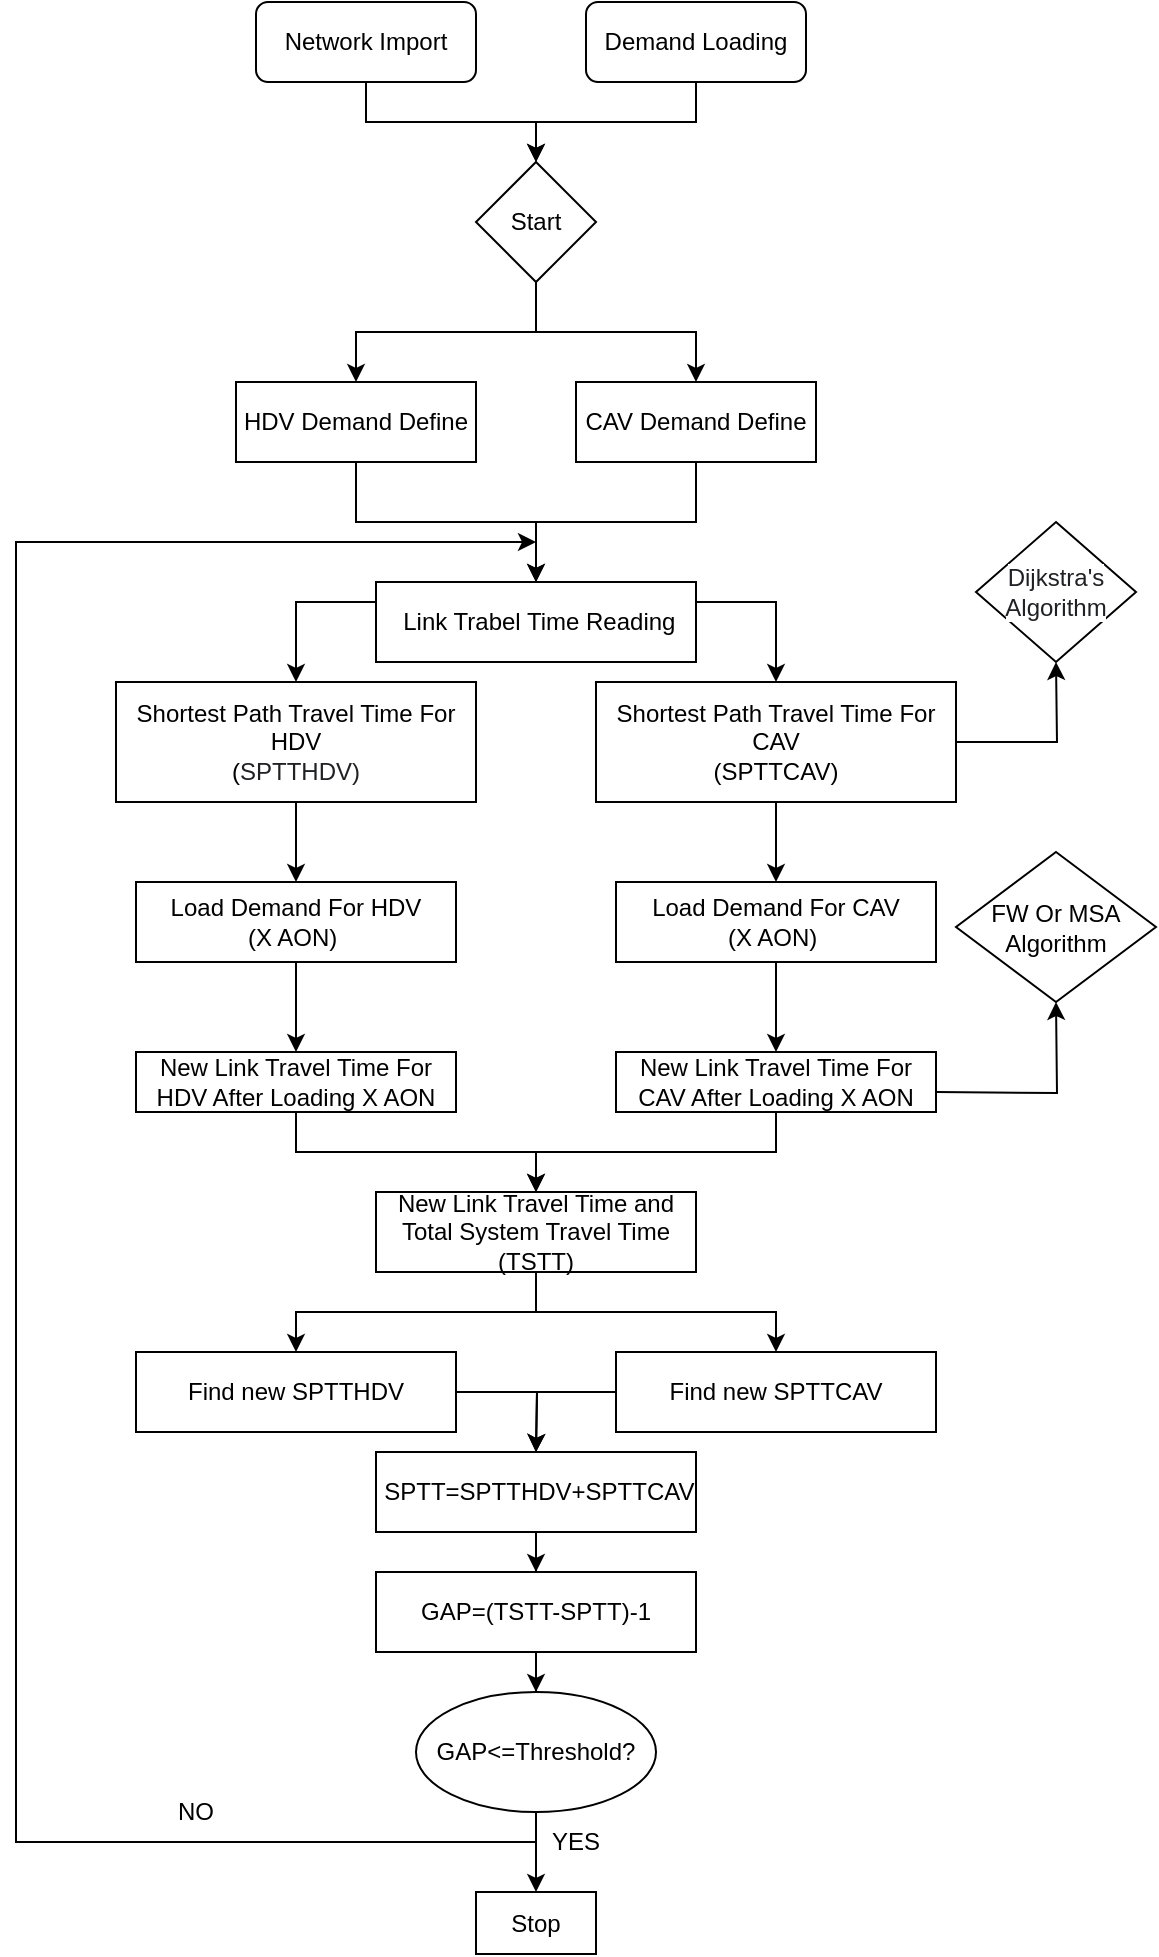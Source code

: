 <mxfile version="15.4.0" type="device"><diagram id="C5RBs43oDa-KdzZeNtuy" name="Page-1"><mxGraphModel dx="1185" dy="685" grid="1" gridSize="10" guides="1" tooltips="1" connect="1" arrows="1" fold="1" page="1" pageScale="1" pageWidth="827" pageHeight="1169" math="0" shadow="0"><root><mxCell id="WIyWlLk6GJQsqaUBKTNV-0"/><mxCell id="WIyWlLk6GJQsqaUBKTNV-1" parent="WIyWlLk6GJQsqaUBKTNV-0"/><mxCell id="wK-93rY1EhItvtBldga8-25" style="edgeStyle=orthogonalEdgeStyle;rounded=0;orthogonalLoop=1;jettySize=auto;html=1;entryX=0.5;entryY=0;entryDx=0;entryDy=0;" edge="1" parent="WIyWlLk6GJQsqaUBKTNV-1" source="WIyWlLk6GJQsqaUBKTNV-3" target="wK-93rY1EhItvtBldga8-11"><mxGeometry relative="1" as="geometry"/></mxCell><mxCell id="WIyWlLk6GJQsqaUBKTNV-3" value="Network Import" style="rounded=1;whiteSpace=wrap;html=1;fontSize=12;glass=0;strokeWidth=1;shadow=0;" parent="WIyWlLk6GJQsqaUBKTNV-1" vertex="1"><mxGeometry x="300" y="100" width="110" height="40" as="geometry"/></mxCell><mxCell id="wK-93rY1EhItvtBldga8-13" value="" style="edgeStyle=orthogonalEdgeStyle;rounded=0;orthogonalLoop=1;jettySize=auto;html=1;" edge="1" parent="WIyWlLk6GJQsqaUBKTNV-1" source="wK-93rY1EhItvtBldga8-11" target="wK-93rY1EhItvtBldga8-12"><mxGeometry relative="1" as="geometry"/></mxCell><mxCell id="wK-93rY1EhItvtBldga8-15" value="" style="edgeStyle=orthogonalEdgeStyle;rounded=0;orthogonalLoop=1;jettySize=auto;html=1;" edge="1" parent="WIyWlLk6GJQsqaUBKTNV-1" source="wK-93rY1EhItvtBldga8-11" target="wK-93rY1EhItvtBldga8-14"><mxGeometry relative="1" as="geometry"/></mxCell><mxCell id="wK-93rY1EhItvtBldga8-17" value="" style="edgeStyle=orthogonalEdgeStyle;rounded=0;orthogonalLoop=1;jettySize=auto;html=1;" edge="1" parent="WIyWlLk6GJQsqaUBKTNV-1" source="wK-93rY1EhItvtBldga8-12" target="wK-93rY1EhItvtBldga8-16"><mxGeometry relative="1" as="geometry"/></mxCell><mxCell id="wK-93rY1EhItvtBldga8-12" value="HDV Demand Define" style="whiteSpace=wrap;html=1;" vertex="1" parent="WIyWlLk6GJQsqaUBKTNV-1"><mxGeometry x="290" y="290" width="120" height="40" as="geometry"/></mxCell><mxCell id="wK-93rY1EhItvtBldga8-18" value="" style="edgeStyle=orthogonalEdgeStyle;rounded=0;orthogonalLoop=1;jettySize=auto;html=1;" edge="1" parent="WIyWlLk6GJQsqaUBKTNV-1" source="wK-93rY1EhItvtBldga8-14" target="wK-93rY1EhItvtBldga8-16"><mxGeometry relative="1" as="geometry"/></mxCell><mxCell id="wK-93rY1EhItvtBldga8-14" value="CAV Demand Define" style="whiteSpace=wrap;html=1;" vertex="1" parent="WIyWlLk6GJQsqaUBKTNV-1"><mxGeometry x="460" y="290" width="120" height="40" as="geometry"/></mxCell><mxCell id="wK-93rY1EhItvtBldga8-35" style="edgeStyle=orthogonalEdgeStyle;rounded=0;orthogonalLoop=1;jettySize=auto;html=1;entryX=0.5;entryY=0;entryDx=0;entryDy=0;" edge="1" parent="WIyWlLk6GJQsqaUBKTNV-1" source="wK-93rY1EhItvtBldga8-16" target="wK-93rY1EhItvtBldga8-32"><mxGeometry relative="1" as="geometry"><mxPoint x="560" y="450" as="targetPoint"/><Array as="points"><mxPoint x="560" y="400"/></Array></mxGeometry></mxCell><mxCell id="wK-93rY1EhItvtBldga8-36" style="edgeStyle=orthogonalEdgeStyle;rounded=0;orthogonalLoop=1;jettySize=auto;html=1;entryX=0.5;entryY=0;entryDx=0;entryDy=0;" edge="1" parent="WIyWlLk6GJQsqaUBKTNV-1" source="wK-93rY1EhItvtBldga8-16" target="wK-93rY1EhItvtBldga8-27"><mxGeometry relative="1" as="geometry"><mxPoint x="320" y="450" as="targetPoint"/><Array as="points"><mxPoint x="320" y="400"/></Array></mxGeometry></mxCell><mxCell id="wK-93rY1EhItvtBldga8-16" value="&amp;nbsp;Link Trabel Time Reading" style="whiteSpace=wrap;html=1;" vertex="1" parent="WIyWlLk6GJQsqaUBKTNV-1"><mxGeometry x="360" y="390" width="160" height="40" as="geometry"/></mxCell><mxCell id="wK-93rY1EhItvtBldga8-11" value="Start" style="rhombus;whiteSpace=wrap;html=1;" vertex="1" parent="WIyWlLk6GJQsqaUBKTNV-1"><mxGeometry x="410" y="180" width="60" height="60" as="geometry"/></mxCell><mxCell id="wK-93rY1EhItvtBldga8-24" style="edgeStyle=orthogonalEdgeStyle;rounded=0;orthogonalLoop=1;jettySize=auto;html=1;entryX=0.5;entryY=0;entryDx=0;entryDy=0;" edge="1" parent="WIyWlLk6GJQsqaUBKTNV-1" source="wK-93rY1EhItvtBldga8-23" target="wK-93rY1EhItvtBldga8-11"><mxGeometry relative="1" as="geometry"/></mxCell><mxCell id="wK-93rY1EhItvtBldga8-23" value="Demand Loading" style="rounded=1;whiteSpace=wrap;html=1;fontSize=12;glass=0;strokeWidth=1;shadow=0;" vertex="1" parent="WIyWlLk6GJQsqaUBKTNV-1"><mxGeometry x="465" y="100" width="110" height="40" as="geometry"/></mxCell><mxCell id="wK-93rY1EhItvtBldga8-39" value="" style="edgeStyle=orthogonalEdgeStyle;rounded=0;orthogonalLoop=1;jettySize=auto;html=1;" edge="1" parent="WIyWlLk6GJQsqaUBKTNV-1" source="wK-93rY1EhItvtBldga8-27" target="wK-93rY1EhItvtBldga8-38"><mxGeometry relative="1" as="geometry"/></mxCell><mxCell id="wK-93rY1EhItvtBldga8-27" value="Shortest Path Travel Time For HDV&lt;br&gt;(&lt;span style=&quot;color: rgb(32 , 33 , 36) ; text-align: left ; background-color: rgb(255 , 255 , 255)&quot;&gt;&lt;font style=&quot;font-size: 12px&quot;&gt;SPTTHDV)&lt;/font&gt;&lt;/span&gt;" style="whiteSpace=wrap;html=1;" vertex="1" parent="WIyWlLk6GJQsqaUBKTNV-1"><mxGeometry x="230" y="440" width="180" height="60" as="geometry"/></mxCell><mxCell id="wK-93rY1EhItvtBldga8-41" value="" style="edgeStyle=orthogonalEdgeStyle;rounded=0;orthogonalLoop=1;jettySize=auto;html=1;" edge="1" parent="WIyWlLk6GJQsqaUBKTNV-1" source="wK-93rY1EhItvtBldga8-32" target="wK-93rY1EhItvtBldga8-40"><mxGeometry relative="1" as="geometry"/></mxCell><mxCell id="wK-93rY1EhItvtBldga8-32" value="Shortest Path Travel Time For CAV &lt;br&gt;(SPTTCAV)" style="whiteSpace=wrap;html=1;" vertex="1" parent="WIyWlLk6GJQsqaUBKTNV-1"><mxGeometry x="470" y="440" width="180" height="60" as="geometry"/></mxCell><mxCell id="wK-93rY1EhItvtBldga8-34" value="" style="endArrow=classic;html=1;rounded=0;edgeStyle=orthogonalEdgeStyle;exitX=1;exitY=0.5;exitDx=0;exitDy=0;" edge="1" parent="WIyWlLk6GJQsqaUBKTNV-1" source="wK-93rY1EhItvtBldga8-32"><mxGeometry width="50" height="50" relative="1" as="geometry"><mxPoint x="650" y="480" as="sourcePoint"/><mxPoint x="700" y="430" as="targetPoint"/></mxGeometry></mxCell><mxCell id="wK-93rY1EhItvtBldga8-37" value="&#10;&#10;&lt;span style=&quot;color: rgb(32, 33, 36); font-family: helvetica; font-size: 12px; font-style: normal; font-weight: 400; letter-spacing: normal; text-align: left; text-indent: 0px; text-transform: none; word-spacing: 0px; background-color: rgb(255, 255, 255); display: inline; float: none;&quot;&gt;Dijkstra's Algorithm&lt;/span&gt;&#10;&#10;" style="rhombus;whiteSpace=wrap;html=1;" vertex="1" parent="WIyWlLk6GJQsqaUBKTNV-1"><mxGeometry x="660" y="360" width="80" height="70" as="geometry"/></mxCell><mxCell id="wK-93rY1EhItvtBldga8-89" value="" style="edgeStyle=orthogonalEdgeStyle;rounded=0;orthogonalLoop=1;jettySize=auto;html=1;" edge="1" parent="WIyWlLk6GJQsqaUBKTNV-1" source="wK-93rY1EhItvtBldga8-38" target="wK-93rY1EhItvtBldga8-52"><mxGeometry relative="1" as="geometry"/></mxCell><mxCell id="wK-93rY1EhItvtBldga8-38" value="Load Demand For HDV &lt;br&gt;(X AON)&amp;nbsp;" style="whiteSpace=wrap;html=1;" vertex="1" parent="WIyWlLk6GJQsqaUBKTNV-1"><mxGeometry x="240" y="540" width="160" height="40" as="geometry"/></mxCell><mxCell id="wK-93rY1EhItvtBldga8-88" value="" style="edgeStyle=orthogonalEdgeStyle;rounded=0;orthogonalLoop=1;jettySize=auto;html=1;" edge="1" parent="WIyWlLk6GJQsqaUBKTNV-1" source="wK-93rY1EhItvtBldga8-40" target="wK-93rY1EhItvtBldga8-54"><mxGeometry relative="1" as="geometry"/></mxCell><mxCell id="wK-93rY1EhItvtBldga8-40" value="&lt;span&gt;Load Demand For CAV&lt;/span&gt;&lt;br&gt;&lt;span&gt;(X AON)&amp;nbsp;&lt;/span&gt;" style="whiteSpace=wrap;html=1;" vertex="1" parent="WIyWlLk6GJQsqaUBKTNV-1"><mxGeometry x="480" y="540" width="160" height="40" as="geometry"/></mxCell><mxCell id="wK-93rY1EhItvtBldga8-43" style="edgeStyle=orthogonalEdgeStyle;rounded=0;orthogonalLoop=1;jettySize=auto;html=1;exitX=0.5;exitY=1;exitDx=0;exitDy=0;" edge="1" parent="WIyWlLk6GJQsqaUBKTNV-1" source="wK-93rY1EhItvtBldga8-40" target="wK-93rY1EhItvtBldga8-40"><mxGeometry relative="1" as="geometry"/></mxCell><mxCell id="wK-93rY1EhItvtBldga8-57" value="" style="edgeStyle=orthogonalEdgeStyle;rounded=0;orthogonalLoop=1;jettySize=auto;html=1;" edge="1" parent="WIyWlLk6GJQsqaUBKTNV-1" source="wK-93rY1EhItvtBldga8-52" target="wK-93rY1EhItvtBldga8-56"><mxGeometry relative="1" as="geometry"/></mxCell><mxCell id="wK-93rY1EhItvtBldga8-52" value="New Link Travel Time For HDV After Loading X AON" style="whiteSpace=wrap;html=1;" vertex="1" parent="WIyWlLk6GJQsqaUBKTNV-1"><mxGeometry x="240" y="625" width="160" height="30" as="geometry"/></mxCell><mxCell id="wK-93rY1EhItvtBldga8-63" style="edgeStyle=orthogonalEdgeStyle;rounded=0;orthogonalLoop=1;jettySize=auto;html=1;entryX=0.5;entryY=0;entryDx=0;entryDy=0;" edge="1" parent="WIyWlLk6GJQsqaUBKTNV-1" source="wK-93rY1EhItvtBldga8-54" target="wK-93rY1EhItvtBldga8-56"><mxGeometry relative="1" as="geometry"/></mxCell><mxCell id="wK-93rY1EhItvtBldga8-54" value="New Link Travel Time For CAV After Loading X AON" style="whiteSpace=wrap;html=1;" vertex="1" parent="WIyWlLk6GJQsqaUBKTNV-1"><mxGeometry x="480" y="625" width="160" height="30" as="geometry"/></mxCell><mxCell id="wK-93rY1EhItvtBldga8-67" value="" style="edgeStyle=orthogonalEdgeStyle;rounded=0;orthogonalLoop=1;jettySize=auto;html=1;" edge="1" parent="WIyWlLk6GJQsqaUBKTNV-1" source="wK-93rY1EhItvtBldga8-56" target="wK-93rY1EhItvtBldga8-66"><mxGeometry relative="1" as="geometry"/></mxCell><mxCell id="wK-93rY1EhItvtBldga8-70" style="edgeStyle=orthogonalEdgeStyle;rounded=0;orthogonalLoop=1;jettySize=auto;html=1;entryX=0.5;entryY=0;entryDx=0;entryDy=0;" edge="1" parent="WIyWlLk6GJQsqaUBKTNV-1" source="wK-93rY1EhItvtBldga8-56" target="wK-93rY1EhItvtBldga8-69"><mxGeometry relative="1" as="geometry"/></mxCell><mxCell id="wK-93rY1EhItvtBldga8-56" value="New Link Travel Time and Total System Travel Time (TSTT)" style="whiteSpace=wrap;html=1;" vertex="1" parent="WIyWlLk6GJQsqaUBKTNV-1"><mxGeometry x="360" y="695" width="160" height="40" as="geometry"/></mxCell><mxCell id="wK-93rY1EhItvtBldga8-60" style="edgeStyle=orthogonalEdgeStyle;rounded=0;orthogonalLoop=1;jettySize=auto;html=1;exitX=0.5;exitY=1;exitDx=0;exitDy=0;" edge="1" parent="WIyWlLk6GJQsqaUBKTNV-1" source="wK-93rY1EhItvtBldga8-56" target="wK-93rY1EhItvtBldga8-56"><mxGeometry relative="1" as="geometry"/></mxCell><mxCell id="wK-93rY1EhItvtBldga8-64" value="" style="endArrow=classic;html=1;rounded=0;edgeStyle=orthogonalEdgeStyle;" edge="1" parent="WIyWlLk6GJQsqaUBKTNV-1"><mxGeometry width="50" height="50" relative="1" as="geometry"><mxPoint x="640" y="645" as="sourcePoint"/><mxPoint x="700" y="600" as="targetPoint"/></mxGeometry></mxCell><mxCell id="wK-93rY1EhItvtBldga8-65" value="FW Or MSA Algorithm" style="rhombus;whiteSpace=wrap;html=1;" vertex="1" parent="WIyWlLk6GJQsqaUBKTNV-1"><mxGeometry x="650" y="525" width="100" height="75" as="geometry"/></mxCell><mxCell id="wK-93rY1EhItvtBldga8-77" style="edgeStyle=orthogonalEdgeStyle;rounded=0;orthogonalLoop=1;jettySize=auto;html=1;" edge="1" parent="WIyWlLk6GJQsqaUBKTNV-1" source="wK-93rY1EhItvtBldga8-66"><mxGeometry relative="1" as="geometry"><mxPoint x="440" y="825" as="targetPoint"/></mxGeometry></mxCell><mxCell id="wK-93rY1EhItvtBldga8-66" value="Find new SPTTHDV" style="whiteSpace=wrap;html=1;" vertex="1" parent="WIyWlLk6GJQsqaUBKTNV-1"><mxGeometry x="240" y="775" width="160" height="40" as="geometry"/></mxCell><mxCell id="wK-93rY1EhItvtBldga8-78" style="edgeStyle=orthogonalEdgeStyle;rounded=0;orthogonalLoop=1;jettySize=auto;html=1;" edge="1" parent="WIyWlLk6GJQsqaUBKTNV-1" source="wK-93rY1EhItvtBldga8-69"><mxGeometry relative="1" as="geometry"><mxPoint x="440" y="825" as="targetPoint"/></mxGeometry></mxCell><mxCell id="wK-93rY1EhItvtBldga8-69" value="Find new SPTTCAV" style="whiteSpace=wrap;html=1;" vertex="1" parent="WIyWlLk6GJQsqaUBKTNV-1"><mxGeometry x="480" y="775" width="160" height="40" as="geometry"/></mxCell><mxCell id="wK-93rY1EhItvtBldga8-80" value="" style="edgeStyle=orthogonalEdgeStyle;rounded=0;orthogonalLoop=1;jettySize=auto;html=1;" edge="1" parent="WIyWlLk6GJQsqaUBKTNV-1" source="wK-93rY1EhItvtBldga8-73" target="wK-93rY1EhItvtBldga8-79"><mxGeometry relative="1" as="geometry"/></mxCell><mxCell id="wK-93rY1EhItvtBldga8-73" value="&amp;nbsp;SPTT=SPTTHDV+SPTTCAV" style="whiteSpace=wrap;html=1;" vertex="1" parent="WIyWlLk6GJQsqaUBKTNV-1"><mxGeometry x="360" y="825" width="160" height="40" as="geometry"/></mxCell><mxCell id="wK-93rY1EhItvtBldga8-82" value="" style="edgeStyle=orthogonalEdgeStyle;rounded=0;orthogonalLoop=1;jettySize=auto;html=1;" edge="1" parent="WIyWlLk6GJQsqaUBKTNV-1" source="wK-93rY1EhItvtBldga8-79" target="wK-93rY1EhItvtBldga8-81"><mxGeometry relative="1" as="geometry"/></mxCell><mxCell id="wK-93rY1EhItvtBldga8-79" value="GAP=(TSTT-SPTT)-1" style="whiteSpace=wrap;html=1;" vertex="1" parent="WIyWlLk6GJQsqaUBKTNV-1"><mxGeometry x="360" y="885" width="160" height="40" as="geometry"/></mxCell><mxCell id="wK-93rY1EhItvtBldga8-84" value="" style="edgeStyle=orthogonalEdgeStyle;rounded=0;orthogonalLoop=1;jettySize=auto;html=1;" edge="1" parent="WIyWlLk6GJQsqaUBKTNV-1" source="wK-93rY1EhItvtBldga8-81" target="wK-93rY1EhItvtBldga8-83"><mxGeometry relative="1" as="geometry"/></mxCell><mxCell id="wK-93rY1EhItvtBldga8-81" value="GAP&amp;lt;=Threshold?" style="ellipse;whiteSpace=wrap;html=1;" vertex="1" parent="WIyWlLk6GJQsqaUBKTNV-1"><mxGeometry x="380" y="945" width="120" height="60" as="geometry"/></mxCell><mxCell id="wK-93rY1EhItvtBldga8-83" value="Stop" style="whiteSpace=wrap;html=1;" vertex="1" parent="WIyWlLk6GJQsqaUBKTNV-1"><mxGeometry x="410" y="1045" width="60" height="31" as="geometry"/></mxCell><mxCell id="wK-93rY1EhItvtBldga8-86" value="YES" style="text;html=1;strokeColor=none;fillColor=none;align=center;verticalAlign=middle;whiteSpace=wrap;rounded=0;" vertex="1" parent="WIyWlLk6GJQsqaUBKTNV-1"><mxGeometry x="430" y="1005" width="60" height="30" as="geometry"/></mxCell><mxCell id="wK-93rY1EhItvtBldga8-87" value="" style="endArrow=classic;html=1;rounded=0;edgeStyle=orthogonalEdgeStyle;" edge="1" parent="WIyWlLk6GJQsqaUBKTNV-1"><mxGeometry width="50" height="50" relative="1" as="geometry"><mxPoint x="440" y="1020" as="sourcePoint"/><mxPoint x="440" y="370" as="targetPoint"/><Array as="points"><mxPoint x="180" y="1020"/><mxPoint x="180" y="370"/></Array></mxGeometry></mxCell><mxCell id="wK-93rY1EhItvtBldga8-90" value="NO" style="text;html=1;strokeColor=none;fillColor=none;align=center;verticalAlign=middle;whiteSpace=wrap;rounded=0;" vertex="1" parent="WIyWlLk6GJQsqaUBKTNV-1"><mxGeometry x="240" y="990" width="60" height="30" as="geometry"/></mxCell></root></mxGraphModel></diagram></mxfile>